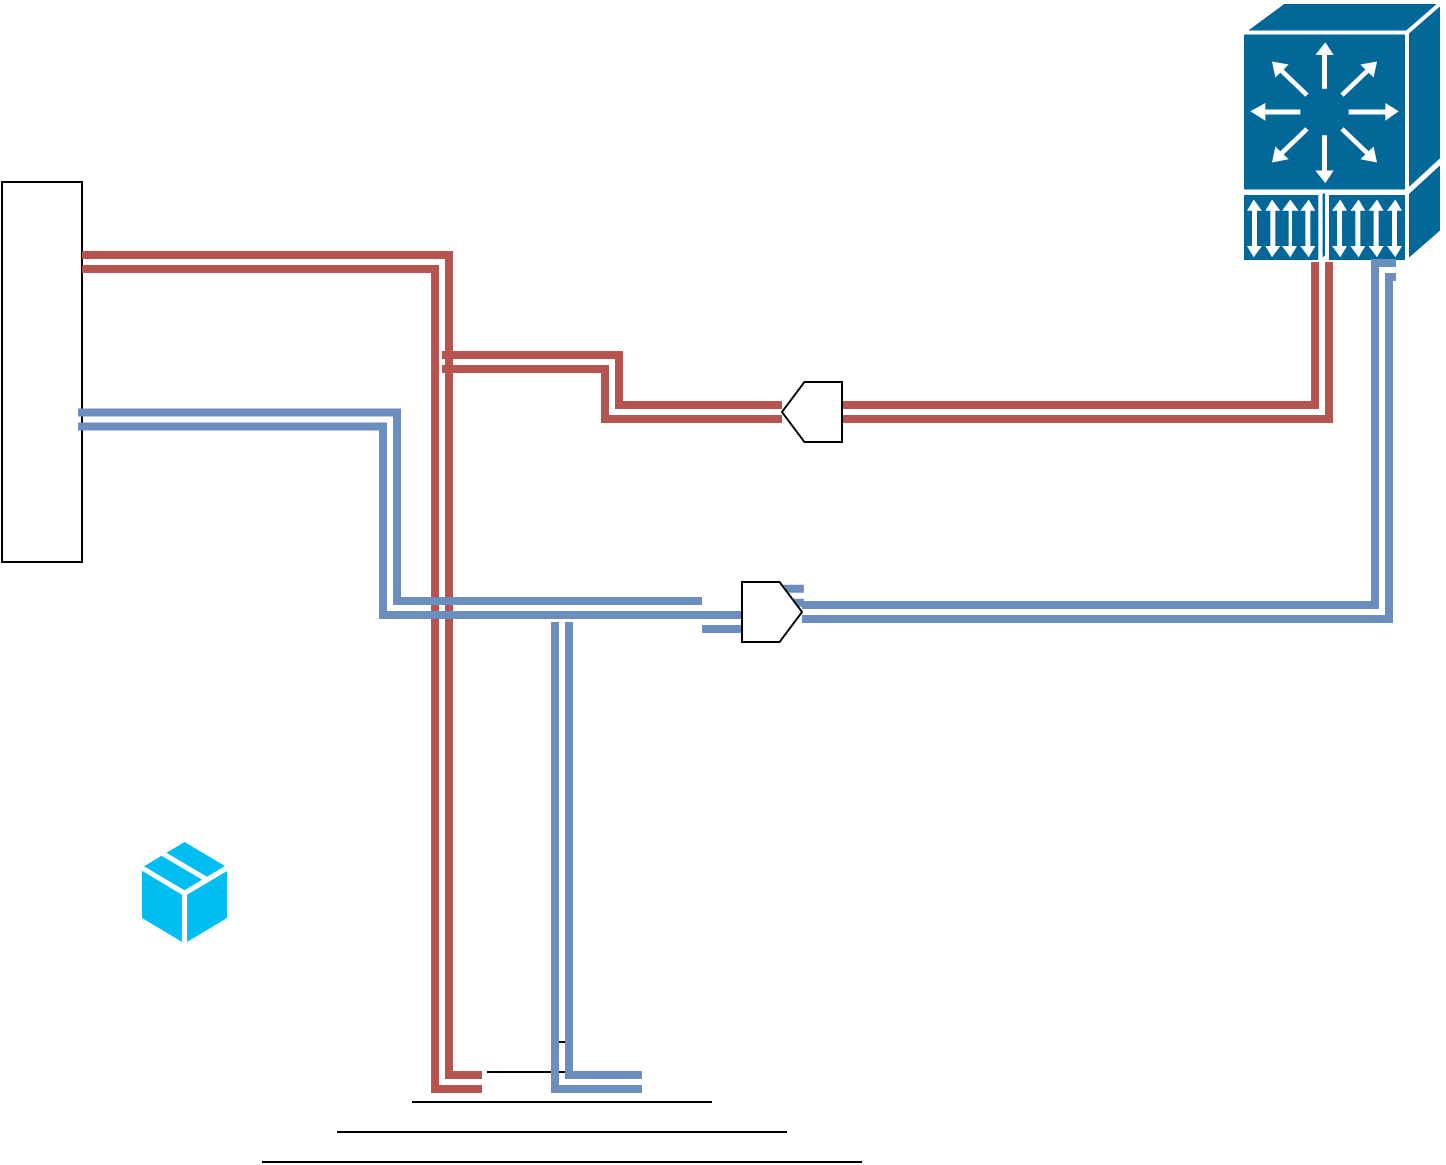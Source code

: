 <mxfile version="25.0.3">
  <diagram name="Strona-1" id="ZvovDrPIIc3TcCpeS2ln">
    <mxGraphModel dx="1062" dy="587" grid="1" gridSize="10" guides="1" tooltips="1" connect="1" arrows="1" fold="1" page="1" pageScale="1" pageWidth="1169" pageHeight="827" math="0" shadow="0">
      <root>
        <mxCell id="0" />
        <mxCell id="1" parent="0" />
        <mxCell id="hOCw5L26FUYNeGEpaMjA-2" value="" style="rounded=0;whiteSpace=wrap;html=1;" parent="1" vertex="1">
          <mxGeometry x="50" y="110" width="40" height="190" as="geometry" />
        </mxCell>
        <mxCell id="hOCw5L26FUYNeGEpaMjA-6" value="" style="shape=mxgraph.arrows2.wedgeArrowDashed2;html=1;bendable=0;startWidth=150;stepSize=15;rounded=0;curved=1;" parent="1" edge="1">
          <mxGeometry width="100" height="100" relative="1" as="geometry">
            <mxPoint x="330" y="600" as="sourcePoint" />
            <mxPoint x="330" y="540" as="targetPoint" />
          </mxGeometry>
        </mxCell>
        <mxCell id="hOCw5L26FUYNeGEpaMjA-7" value="" style="edgeStyle=elbowEdgeStyle;rounded=0;orthogonalLoop=1;jettySize=auto;html=1;exitX=1;exitY=0.75;exitDx=0;exitDy=0;fillColor=#f8cecc;strokeColor=#b85450;startArrow=diamondThin;startFill=1;strokeWidth=4;shape=link;" parent="1" edge="1">
          <mxGeometry relative="1" as="geometry">
            <mxPoint x="90" y="150.0" as="sourcePoint" />
            <mxPoint x="270" y="330" as="targetPoint" />
            <Array as="points">
              <mxPoint x="270" y="230" />
            </Array>
          </mxGeometry>
        </mxCell>
        <mxCell id="hOCw5L26FUYNeGEpaMjA-8" value="" style="edgeStyle=elbowEdgeStyle;rounded=0;orthogonalLoop=1;jettySize=auto;html=1;exitX=0.95;exitY=0.625;exitDx=0;exitDy=0;fillColor=#dae8fc;strokeColor=#6c8ebf;startArrow=diamondThin;startFill=1;strokeWidth=4;shape=link;exitPerimeter=0;" parent="1" source="hOCw5L26FUYNeGEpaMjA-2" edge="1">
          <mxGeometry relative="1" as="geometry">
            <mxPoint x="130" y="230" as="sourcePoint" />
            <mxPoint x="400" y="323" as="targetPoint" />
          </mxGeometry>
        </mxCell>
        <mxCell id="hOCw5L26FUYNeGEpaMjA-10" value="" style="shape=mxgraph.cisco.computers_and_peripherals.pc_adapter_card;html=1;pointerEvents=1;dashed=0;fillColor=#036897;strokeColor=#ffffff;strokeWidth=2;verticalLabelPosition=bottom;verticalAlign=top;align=center;outlineConnect=0;" parent="1" vertex="1">
          <mxGeometry x="670" y="20" width="100" height="130" as="geometry" />
        </mxCell>
        <mxCell id="hOCw5L26FUYNeGEpaMjA-11" value="" style="edgeStyle=elbowEdgeStyle;rounded=0;orthogonalLoop=1;jettySize=auto;html=1;fillColor=#f8cecc;strokeColor=#b85450;startArrow=diamondThin;startFill=1;strokeWidth=4;shape=link;exitX=0.5;exitY=1;exitDx=0;exitDy=0;" parent="1" source="hOCw5L26FUYNeGEpaMjA-15" edge="1">
          <mxGeometry relative="1" as="geometry">
            <mxPoint x="410" y="220" as="sourcePoint" />
            <mxPoint x="270" y="200" as="targetPoint" />
            <Array as="points" />
          </mxGeometry>
        </mxCell>
        <mxCell id="hOCw5L26FUYNeGEpaMjA-12" value="" style="edgeStyle=elbowEdgeStyle;rounded=0;orthogonalLoop=1;jettySize=auto;html=1;fillColor=#dae8fc;strokeColor=#6c8ebf;startArrow=diamondThin;startFill=1;strokeWidth=4;exitX=0.77;exitY=1.031;exitDx=0;exitDy=0;exitPerimeter=0;shape=link;" parent="1" source="hOCw5L26FUYNeGEpaMjA-17" edge="1">
          <mxGeometry relative="1" as="geometry">
            <mxPoint x="750" y="160" as="sourcePoint" />
            <mxPoint x="400" y="330" as="targetPoint" />
            <Array as="points" />
          </mxGeometry>
        </mxCell>
        <mxCell id="hOCw5L26FUYNeGEpaMjA-13" value="" style="edgeStyle=elbowEdgeStyle;rounded=0;orthogonalLoop=1;jettySize=auto;html=1;fillColor=#f8cecc;strokeColor=#b85450;startArrow=diamondThin;startFill=1;strokeWidth=4;shape=link;" parent="1" edge="1">
          <mxGeometry relative="1" as="geometry">
            <mxPoint x="270" y="330" as="sourcePoint" />
            <mxPoint x="290" y="560" as="targetPoint" />
            <Array as="points">
              <mxPoint x="270" y="460" />
            </Array>
          </mxGeometry>
        </mxCell>
        <mxCell id="hOCw5L26FUYNeGEpaMjA-14" value="" style="edgeStyle=elbowEdgeStyle;rounded=0;orthogonalLoop=1;jettySize=auto;html=1;fillColor=#dae8fc;strokeColor=#6c8ebf;startArrow=diamondThin;startFill=1;strokeWidth=4;shape=link;" parent="1" edge="1">
          <mxGeometry relative="1" as="geometry">
            <mxPoint x="330" y="330" as="sourcePoint" />
            <mxPoint x="370" y="560" as="targetPoint" />
            <Array as="points">
              <mxPoint x="330" y="450" />
            </Array>
          </mxGeometry>
        </mxCell>
        <mxCell id="hOCw5L26FUYNeGEpaMjA-16" value="" style="edgeStyle=elbowEdgeStyle;rounded=0;orthogonalLoop=1;jettySize=auto;html=1;fillColor=#f8cecc;strokeColor=#b85450;startArrow=diamondThin;startFill=1;strokeWidth=4;shape=link;" parent="1" target="hOCw5L26FUYNeGEpaMjA-15" edge="1">
          <mxGeometry relative="1" as="geometry">
            <mxPoint x="710" y="150.0" as="sourcePoint" />
            <mxPoint x="270" y="200" as="targetPoint" />
            <Array as="points">
              <mxPoint x="710" y="187" />
            </Array>
          </mxGeometry>
        </mxCell>
        <mxCell id="hOCw5L26FUYNeGEpaMjA-15" value="" style="shape=offPageConnector;whiteSpace=wrap;html=1;rotation=90;" parent="1" vertex="1">
          <mxGeometry x="440" y="210" width="30" height="30" as="geometry" />
        </mxCell>
        <mxCell id="hOCw5L26FUYNeGEpaMjA-18" value="" style="edgeStyle=elbowEdgeStyle;rounded=0;orthogonalLoop=1;jettySize=auto;html=1;fillColor=#dae8fc;strokeColor=#6c8ebf;startArrow=diamondThin;startFill=1;strokeWidth=4;exitX=0.77;exitY=1.031;exitDx=0;exitDy=0;exitPerimeter=0;shape=link;" parent="1" source="hOCw5L26FUYNeGEpaMjA-10" target="hOCw5L26FUYNeGEpaMjA-17" edge="1">
          <mxGeometry relative="1" as="geometry">
            <mxPoint x="747" y="154" as="sourcePoint" />
            <mxPoint x="400" y="330" as="targetPoint" />
            <Array as="points">
              <mxPoint x="740" y="230" />
            </Array>
          </mxGeometry>
        </mxCell>
        <mxCell id="hOCw5L26FUYNeGEpaMjA-17" value="" style="shape=offPageConnector;whiteSpace=wrap;html=1;rotation=-90;" parent="1" vertex="1">
          <mxGeometry x="420" y="310" width="30" height="30" as="geometry" />
        </mxCell>
        <mxCell id="hOCw5L26FUYNeGEpaMjA-19" value="" style="verticalLabelPosition=bottom;html=1;verticalAlign=top;align=center;strokeColor=none;fillColor=#00BEF2;shape=mxgraph.azure.cloud_service_package_file;" parent="1" vertex="1">
          <mxGeometry x="120" y="440" width="42.5" height="50" as="geometry" />
        </mxCell>
      </root>
    </mxGraphModel>
  </diagram>
</mxfile>
